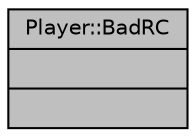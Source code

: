 digraph "Player::BadRC"
{
 // INTERACTIVE_SVG=YES
 // LATEX_PDF_SIZE
  edge [fontname="Helvetica",fontsize="10",labelfontname="Helvetica",labelfontsize="10"];
  node [fontname="Helvetica",fontsize="10",shape=record];
  Node1 [label="{Player::BadRC\n||}",height=0.2,width=0.4,color="black", fillcolor="grey75", style="filled", fontcolor="black",tooltip=" "];
}
